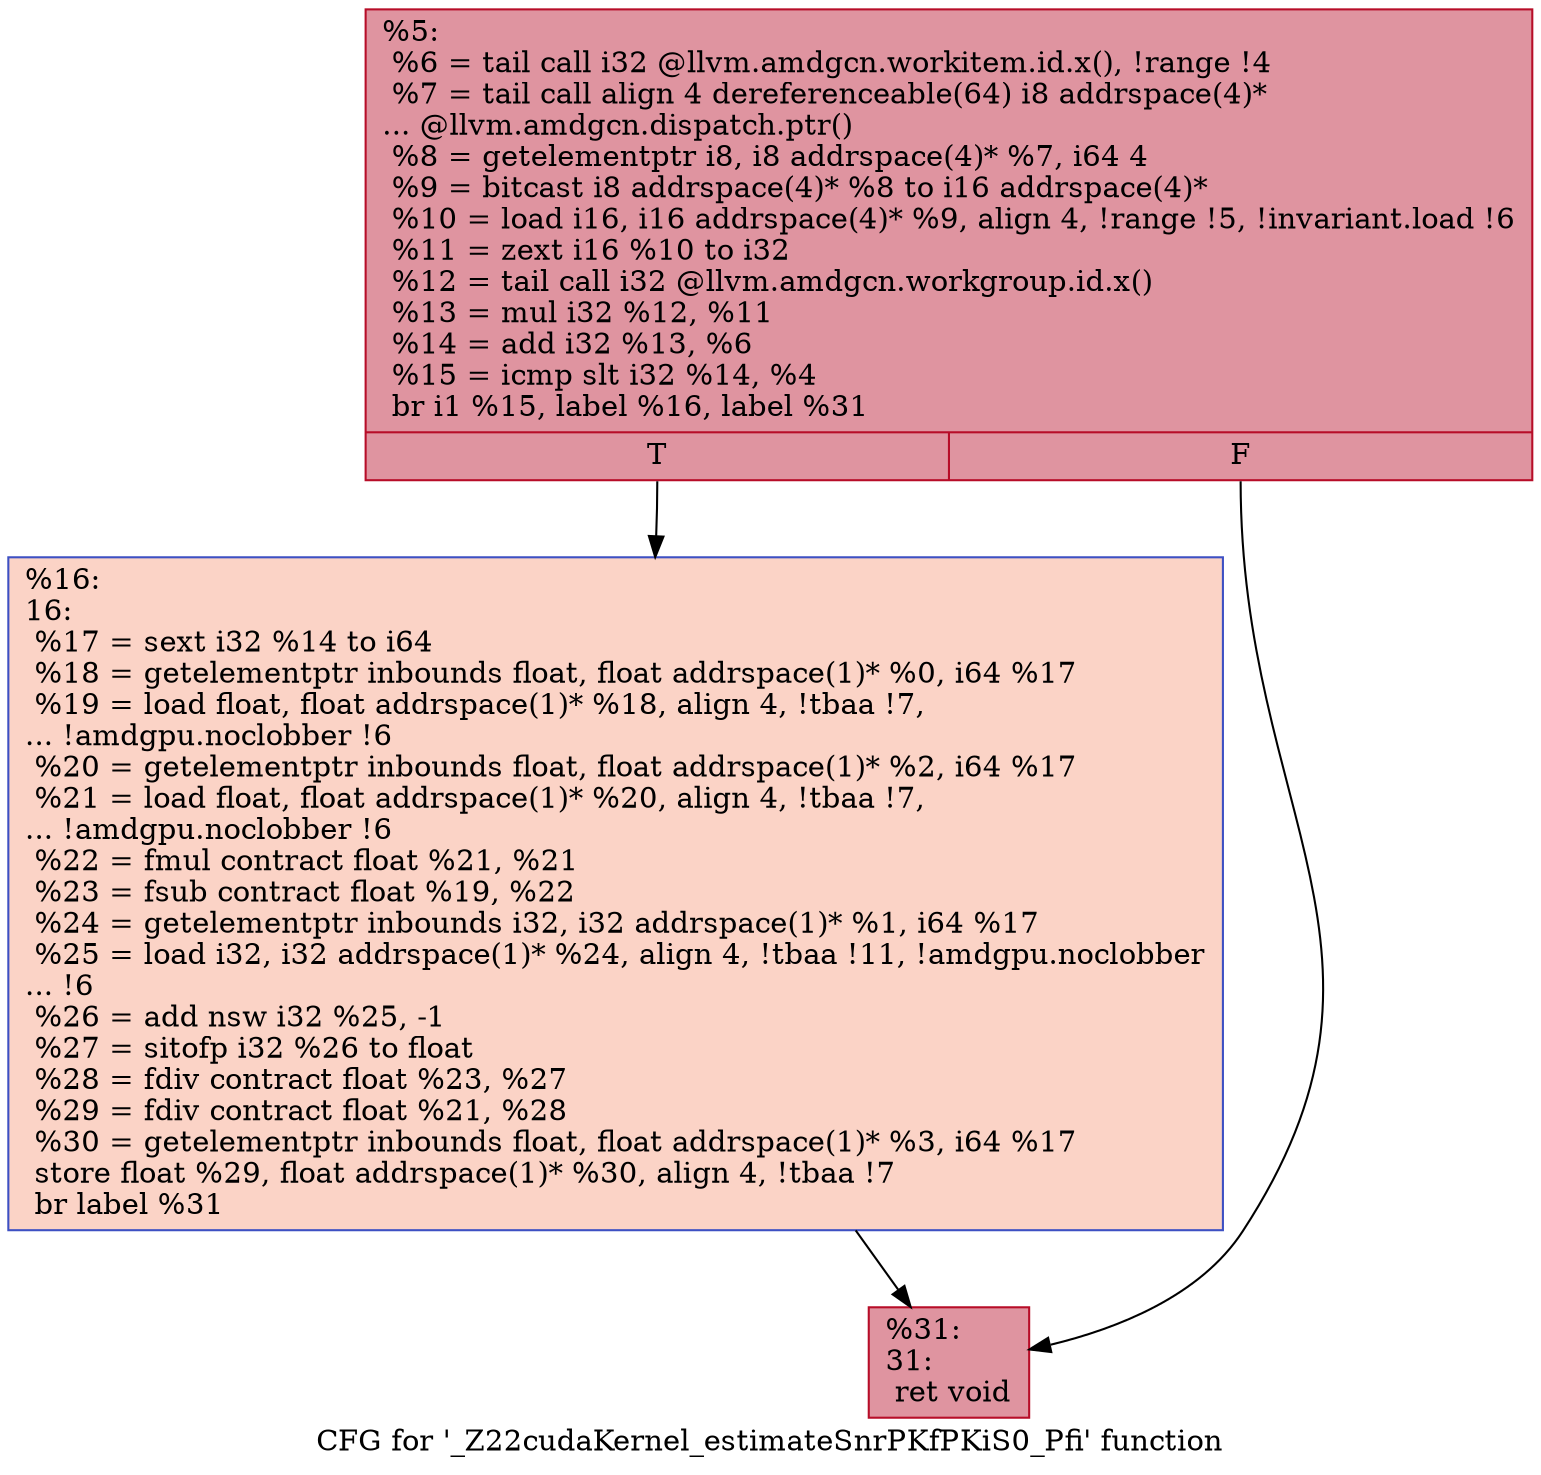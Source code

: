 digraph "CFG for '_Z22cudaKernel_estimateSnrPKfPKiS0_Pfi' function" {
	label="CFG for '_Z22cudaKernel_estimateSnrPKfPKiS0_Pfi' function";

	Node0x4d9b310 [shape=record,color="#b70d28ff", style=filled, fillcolor="#b70d2870",label="{%5:\l  %6 = tail call i32 @llvm.amdgcn.workitem.id.x(), !range !4\l  %7 = tail call align 4 dereferenceable(64) i8 addrspace(4)*\l... @llvm.amdgcn.dispatch.ptr()\l  %8 = getelementptr i8, i8 addrspace(4)* %7, i64 4\l  %9 = bitcast i8 addrspace(4)* %8 to i16 addrspace(4)*\l  %10 = load i16, i16 addrspace(4)* %9, align 4, !range !5, !invariant.load !6\l  %11 = zext i16 %10 to i32\l  %12 = tail call i32 @llvm.amdgcn.workgroup.id.x()\l  %13 = mul i32 %12, %11\l  %14 = add i32 %13, %6\l  %15 = icmp slt i32 %14, %4\l  br i1 %15, label %16, label %31\l|{<s0>T|<s1>F}}"];
	Node0x4d9b310:s0 -> Node0x4d9d1d0;
	Node0x4d9b310:s1 -> Node0x4d9d260;
	Node0x4d9d1d0 [shape=record,color="#3d50c3ff", style=filled, fillcolor="#f59c7d70",label="{%16:\l16:                                               \l  %17 = sext i32 %14 to i64\l  %18 = getelementptr inbounds float, float addrspace(1)* %0, i64 %17\l  %19 = load float, float addrspace(1)* %18, align 4, !tbaa !7,\l... !amdgpu.noclobber !6\l  %20 = getelementptr inbounds float, float addrspace(1)* %2, i64 %17\l  %21 = load float, float addrspace(1)* %20, align 4, !tbaa !7,\l... !amdgpu.noclobber !6\l  %22 = fmul contract float %21, %21\l  %23 = fsub contract float %19, %22\l  %24 = getelementptr inbounds i32, i32 addrspace(1)* %1, i64 %17\l  %25 = load i32, i32 addrspace(1)* %24, align 4, !tbaa !11, !amdgpu.noclobber\l... !6\l  %26 = add nsw i32 %25, -1\l  %27 = sitofp i32 %26 to float\l  %28 = fdiv contract float %23, %27\l  %29 = fdiv contract float %21, %28\l  %30 = getelementptr inbounds float, float addrspace(1)* %3, i64 %17\l  store float %29, float addrspace(1)* %30, align 4, !tbaa !7\l  br label %31\l}"];
	Node0x4d9d1d0 -> Node0x4d9d260;
	Node0x4d9d260 [shape=record,color="#b70d28ff", style=filled, fillcolor="#b70d2870",label="{%31:\l31:                                               \l  ret void\l}"];
}
